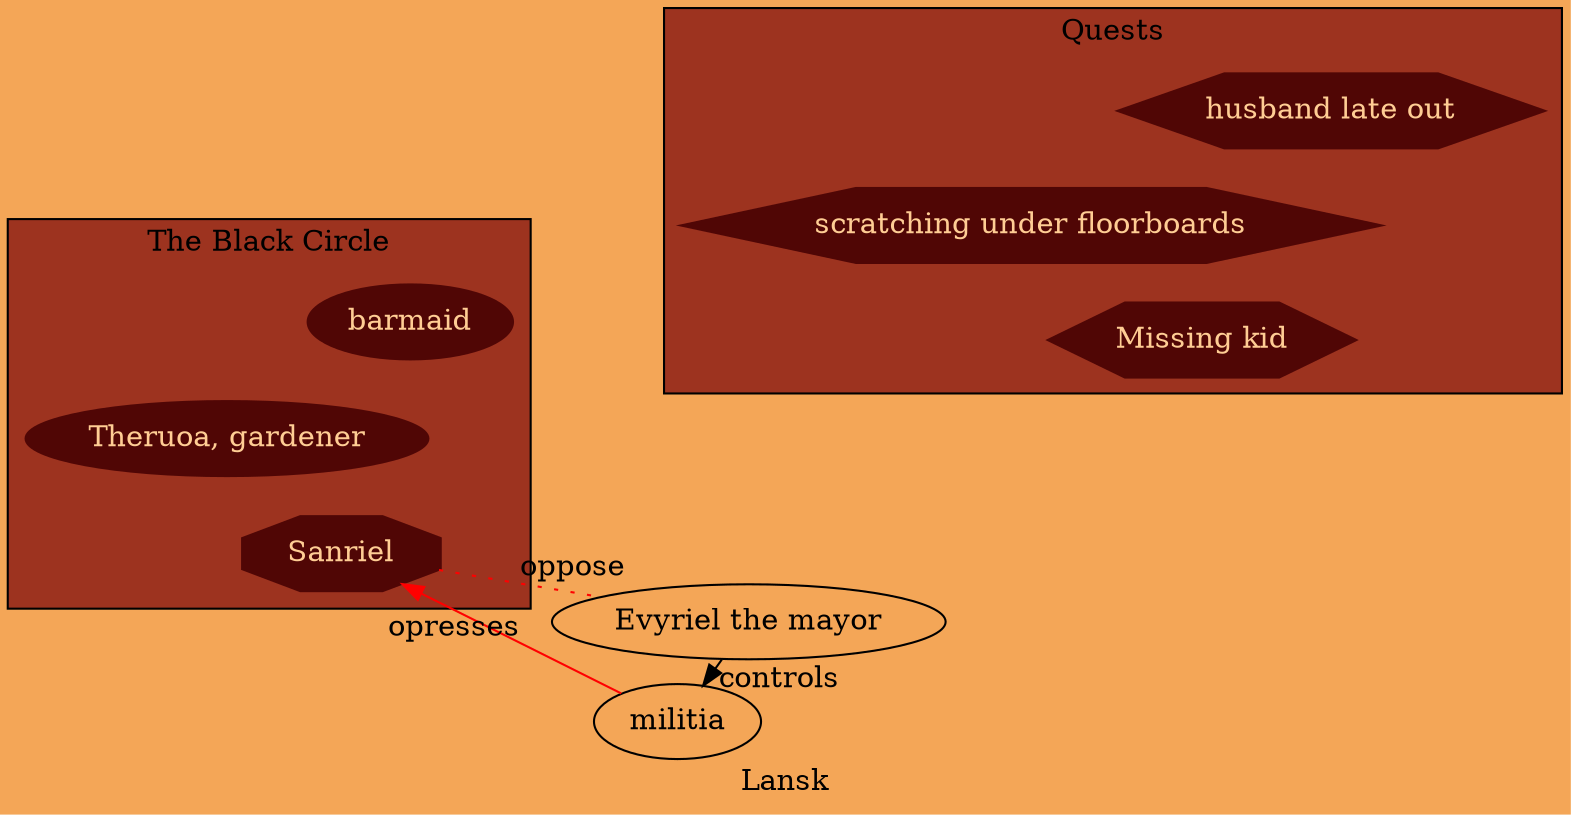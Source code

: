 digraph Lansk {
layout=fdp
label = "Lansk"
bgcolor="#f4a657"

mayor [label = "Evyriel the mayor"]

	subgraph cluster0 { 

	node [style = filled, color="#500605", fontcolor="#ffcd94"];
	bgcolor="#9d331f"
	label = "The Black Circle";
	
	sanriel [shape="polygon",sides=8; label = "Sanriel"] 
	barmaid
	gardener [label="Theruoa, gardener"];	

	}

	subgraph cluster1 { 
	node [shape="polygon", sides=6,style = filled, color="#500605", fontcolor="#ffcd94"];
	bgcolor="#9d331f"
	label="Quests"

	"Missing kid"
	hubby [label="husband late out"]
	scratch [label="scratching under floorboards"]
	}

{rank = "same"; sanriel mayor;}

mayor -> militia [label="controls"];
militia -> sanriel [label="opresses", color="red"];
sanriel -> mayor [color="red",arrowhead=none, label="oppose", style="dotted"];

}

